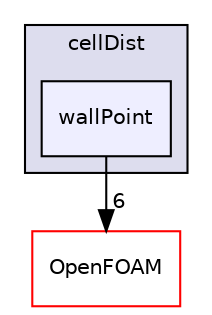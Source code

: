 digraph "src/meshTools/cellDist/wallPoint" {
  bgcolor=transparent;
  compound=true
  node [ fontsize="10", fontname="Helvetica"];
  edge [ labelfontsize="10", labelfontname="Helvetica"];
  subgraph clusterdir_8ae854907988b2e3ddeec60c68059dc9 {
    graph [ bgcolor="#ddddee", pencolor="black", label="cellDist" fontname="Helvetica", fontsize="10", URL="dir_8ae854907988b2e3ddeec60c68059dc9.html"]
  dir_a4d309da3709f5b7bdc7fbaa47e1f4e0 [shape=box, label="wallPoint", style="filled", fillcolor="#eeeeff", pencolor="black", URL="dir_a4d309da3709f5b7bdc7fbaa47e1f4e0.html"];
  }
  dir_c5473ff19b20e6ec4dfe5c310b3778a8 [shape=box label="OpenFOAM" color="red" URL="dir_c5473ff19b20e6ec4dfe5c310b3778a8.html"];
  dir_a4d309da3709f5b7bdc7fbaa47e1f4e0->dir_c5473ff19b20e6ec4dfe5c310b3778a8 [headlabel="6", labeldistance=1.5 headhref="dir_001777_001888.html"];
}
